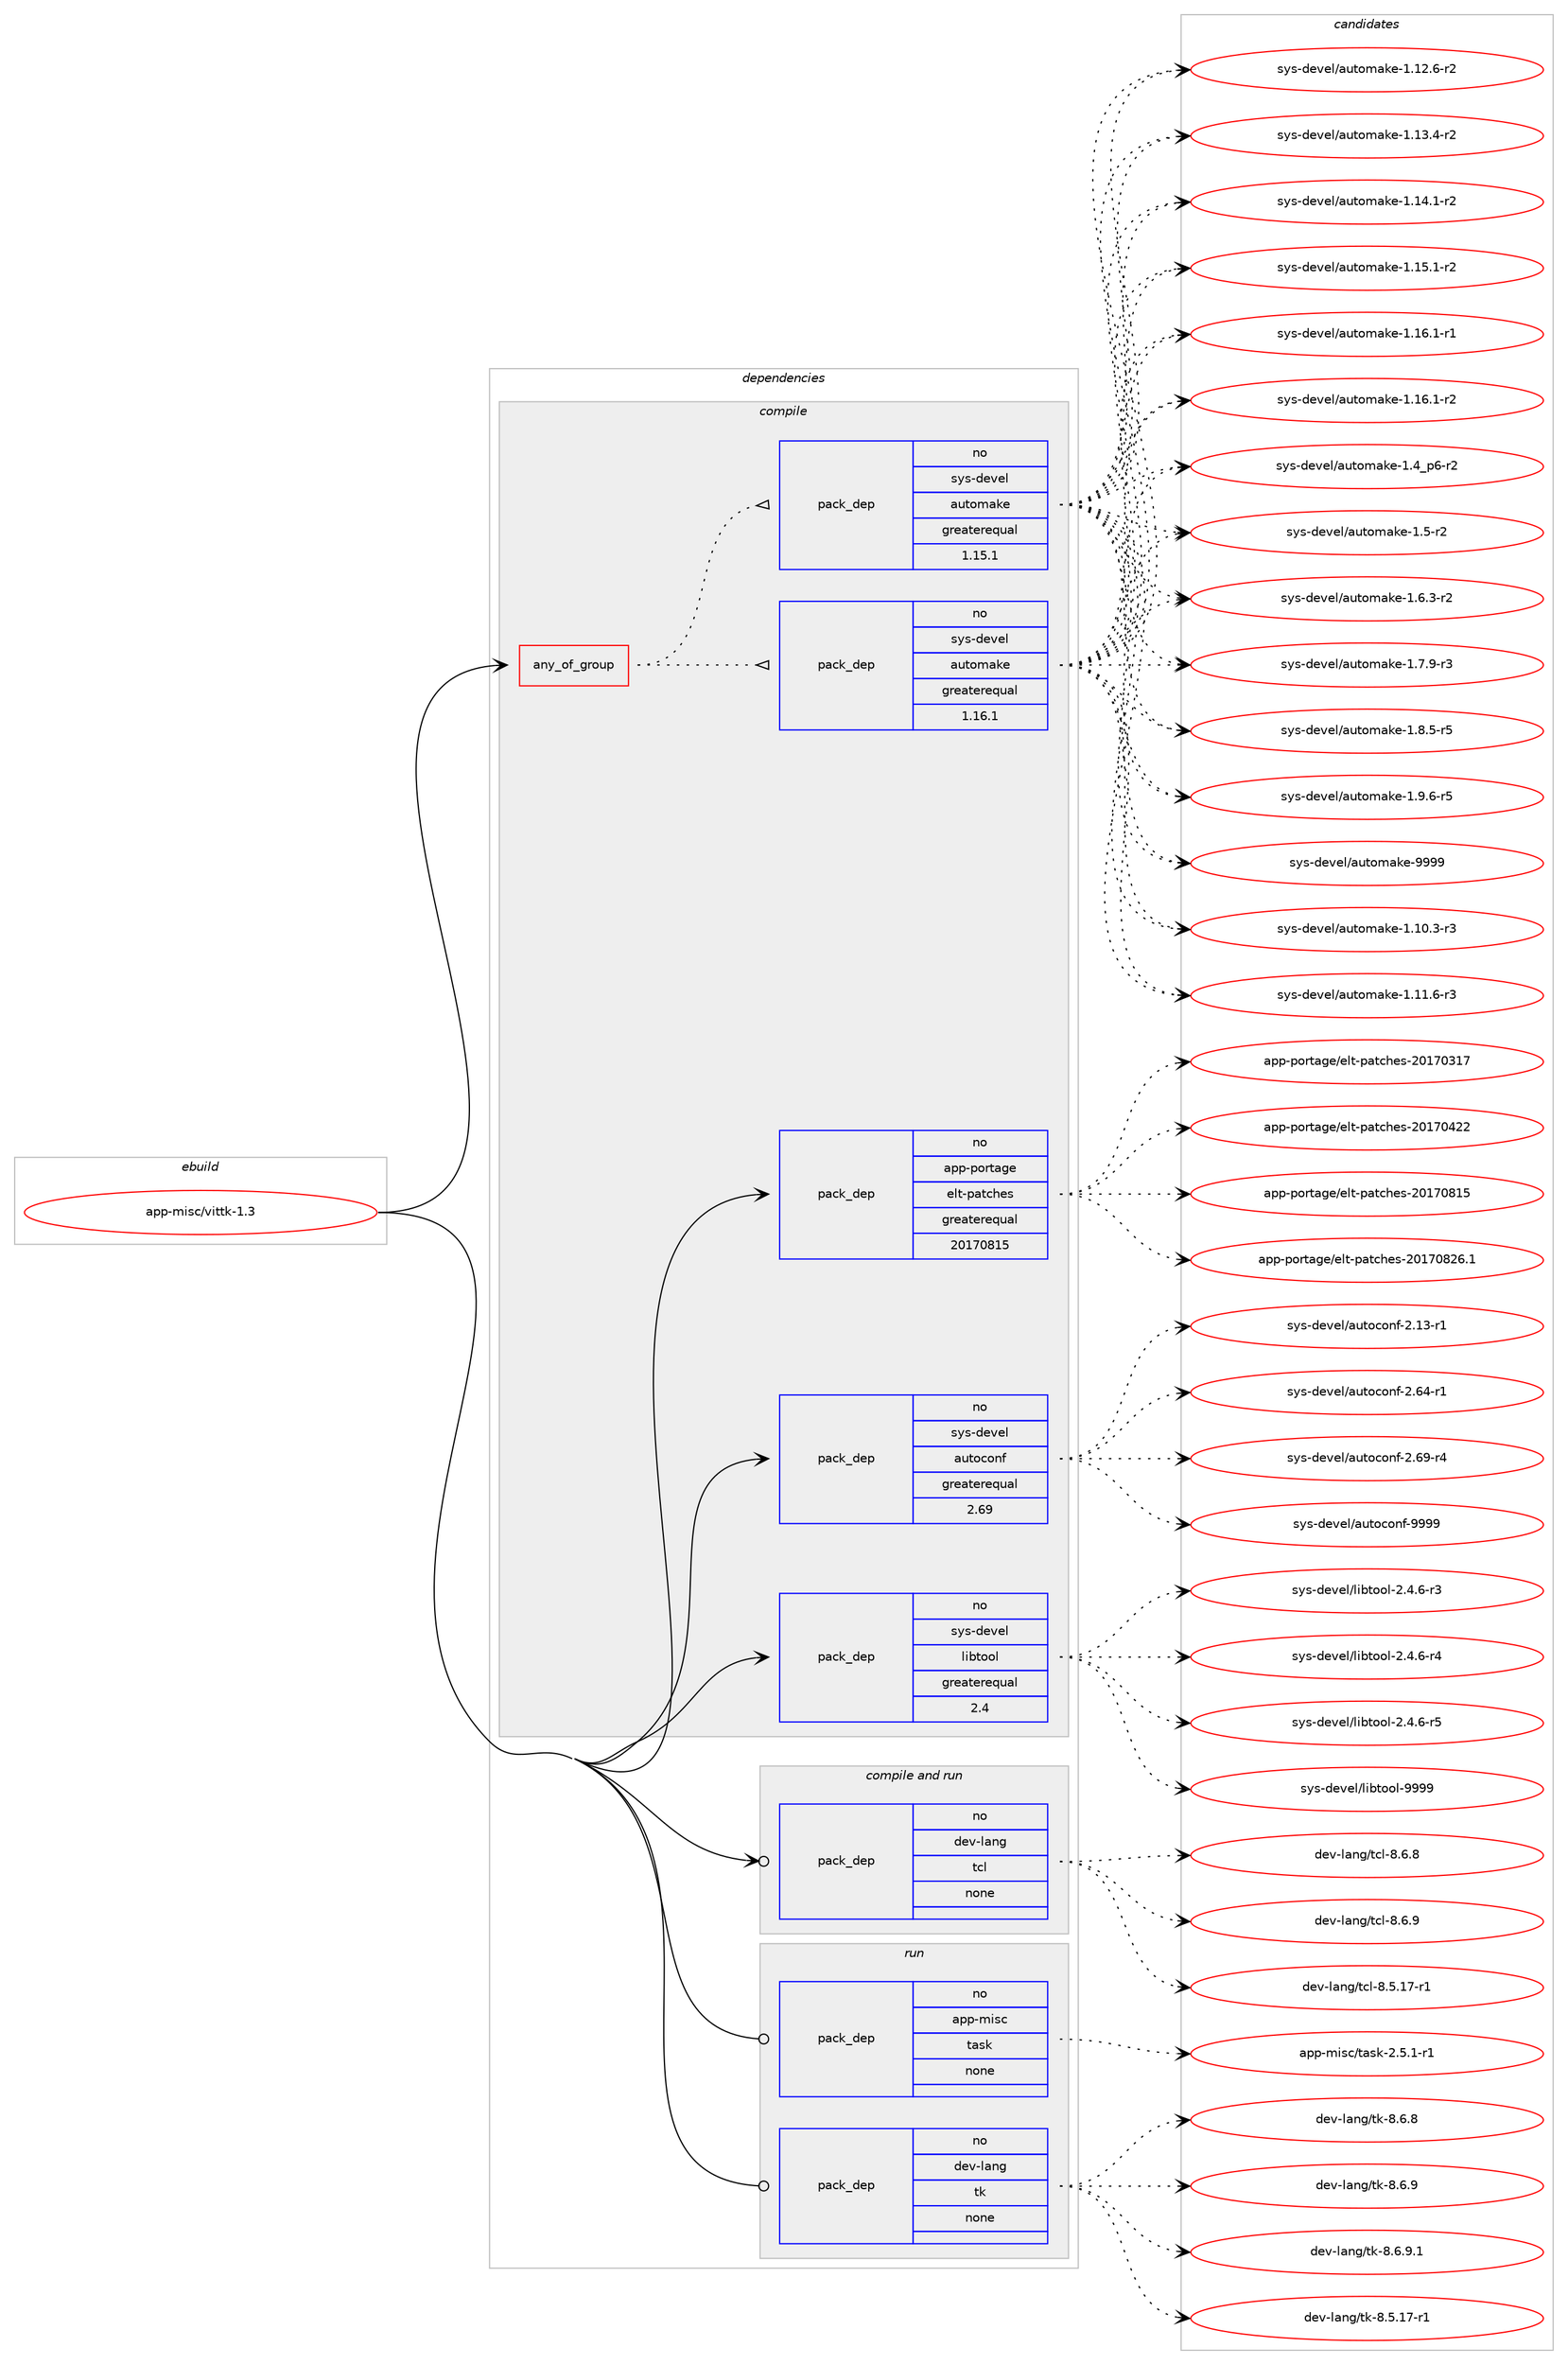 digraph prolog {

# *************
# Graph options
# *************

newrank=true;
concentrate=true;
compound=true;
graph [rankdir=LR,fontname=Helvetica,fontsize=10,ranksep=1.5];#, ranksep=2.5, nodesep=0.2];
edge  [arrowhead=vee];
node  [fontname=Helvetica,fontsize=10];

# **********
# The ebuild
# **********

subgraph cluster_leftcol {
color=gray;
rank=same;
label=<<i>ebuild</i>>;
id [label="app-misc/vittk-1.3", color=red, width=4, href="../app-misc/vittk-1.3.svg"];
}

# ****************
# The dependencies
# ****************

subgraph cluster_midcol {
color=gray;
label=<<i>dependencies</i>>;
subgraph cluster_compile {
fillcolor="#eeeeee";
style=filled;
label=<<i>compile</i>>;
subgraph any8744 {
dependency500912 [label=<<TABLE BORDER="0" CELLBORDER="1" CELLSPACING="0" CELLPADDING="4"><TR><TD CELLPADDING="10">any_of_group</TD></TR></TABLE>>, shape=none, color=red];subgraph pack372221 {
dependency500913 [label=<<TABLE BORDER="0" CELLBORDER="1" CELLSPACING="0" CELLPADDING="4" WIDTH="220"><TR><TD ROWSPAN="6" CELLPADDING="30">pack_dep</TD></TR><TR><TD WIDTH="110">no</TD></TR><TR><TD>sys-devel</TD></TR><TR><TD>automake</TD></TR><TR><TD>greaterequal</TD></TR><TR><TD>1.16.1</TD></TR></TABLE>>, shape=none, color=blue];
}
dependency500912:e -> dependency500913:w [weight=20,style="dotted",arrowhead="oinv"];
subgraph pack372222 {
dependency500914 [label=<<TABLE BORDER="0" CELLBORDER="1" CELLSPACING="0" CELLPADDING="4" WIDTH="220"><TR><TD ROWSPAN="6" CELLPADDING="30">pack_dep</TD></TR><TR><TD WIDTH="110">no</TD></TR><TR><TD>sys-devel</TD></TR><TR><TD>automake</TD></TR><TR><TD>greaterequal</TD></TR><TR><TD>1.15.1</TD></TR></TABLE>>, shape=none, color=blue];
}
dependency500912:e -> dependency500914:w [weight=20,style="dotted",arrowhead="oinv"];
}
id:e -> dependency500912:w [weight=20,style="solid",arrowhead="vee"];
subgraph pack372223 {
dependency500915 [label=<<TABLE BORDER="0" CELLBORDER="1" CELLSPACING="0" CELLPADDING="4" WIDTH="220"><TR><TD ROWSPAN="6" CELLPADDING="30">pack_dep</TD></TR><TR><TD WIDTH="110">no</TD></TR><TR><TD>app-portage</TD></TR><TR><TD>elt-patches</TD></TR><TR><TD>greaterequal</TD></TR><TR><TD>20170815</TD></TR></TABLE>>, shape=none, color=blue];
}
id:e -> dependency500915:w [weight=20,style="solid",arrowhead="vee"];
subgraph pack372224 {
dependency500916 [label=<<TABLE BORDER="0" CELLBORDER="1" CELLSPACING="0" CELLPADDING="4" WIDTH="220"><TR><TD ROWSPAN="6" CELLPADDING="30">pack_dep</TD></TR><TR><TD WIDTH="110">no</TD></TR><TR><TD>sys-devel</TD></TR><TR><TD>autoconf</TD></TR><TR><TD>greaterequal</TD></TR><TR><TD>2.69</TD></TR></TABLE>>, shape=none, color=blue];
}
id:e -> dependency500916:w [weight=20,style="solid",arrowhead="vee"];
subgraph pack372225 {
dependency500917 [label=<<TABLE BORDER="0" CELLBORDER="1" CELLSPACING="0" CELLPADDING="4" WIDTH="220"><TR><TD ROWSPAN="6" CELLPADDING="30">pack_dep</TD></TR><TR><TD WIDTH="110">no</TD></TR><TR><TD>sys-devel</TD></TR><TR><TD>libtool</TD></TR><TR><TD>greaterequal</TD></TR><TR><TD>2.4</TD></TR></TABLE>>, shape=none, color=blue];
}
id:e -> dependency500917:w [weight=20,style="solid",arrowhead="vee"];
}
subgraph cluster_compileandrun {
fillcolor="#eeeeee";
style=filled;
label=<<i>compile and run</i>>;
subgraph pack372226 {
dependency500918 [label=<<TABLE BORDER="0" CELLBORDER="1" CELLSPACING="0" CELLPADDING="4" WIDTH="220"><TR><TD ROWSPAN="6" CELLPADDING="30">pack_dep</TD></TR><TR><TD WIDTH="110">no</TD></TR><TR><TD>dev-lang</TD></TR><TR><TD>tcl</TD></TR><TR><TD>none</TD></TR><TR><TD></TD></TR></TABLE>>, shape=none, color=blue];
}
id:e -> dependency500918:w [weight=20,style="solid",arrowhead="odotvee"];
}
subgraph cluster_run {
fillcolor="#eeeeee";
style=filled;
label=<<i>run</i>>;
subgraph pack372227 {
dependency500919 [label=<<TABLE BORDER="0" CELLBORDER="1" CELLSPACING="0" CELLPADDING="4" WIDTH="220"><TR><TD ROWSPAN="6" CELLPADDING="30">pack_dep</TD></TR><TR><TD WIDTH="110">no</TD></TR><TR><TD>app-misc</TD></TR><TR><TD>task</TD></TR><TR><TD>none</TD></TR><TR><TD></TD></TR></TABLE>>, shape=none, color=blue];
}
id:e -> dependency500919:w [weight=20,style="solid",arrowhead="odot"];
subgraph pack372228 {
dependency500920 [label=<<TABLE BORDER="0" CELLBORDER="1" CELLSPACING="0" CELLPADDING="4" WIDTH="220"><TR><TD ROWSPAN="6" CELLPADDING="30">pack_dep</TD></TR><TR><TD WIDTH="110">no</TD></TR><TR><TD>dev-lang</TD></TR><TR><TD>tk</TD></TR><TR><TD>none</TD></TR><TR><TD></TD></TR></TABLE>>, shape=none, color=blue];
}
id:e -> dependency500920:w [weight=20,style="solid",arrowhead="odot"];
}
}

# **************
# The candidates
# **************

subgraph cluster_choices {
rank=same;
color=gray;
label=<<i>candidates</i>>;

subgraph choice372221 {
color=black;
nodesep=1;
choice11512111545100101118101108479711711611110997107101454946494846514511451 [label="sys-devel/automake-1.10.3-r3", color=red, width=4,href="../sys-devel/automake-1.10.3-r3.svg"];
choice11512111545100101118101108479711711611110997107101454946494946544511451 [label="sys-devel/automake-1.11.6-r3", color=red, width=4,href="../sys-devel/automake-1.11.6-r3.svg"];
choice11512111545100101118101108479711711611110997107101454946495046544511450 [label="sys-devel/automake-1.12.6-r2", color=red, width=4,href="../sys-devel/automake-1.12.6-r2.svg"];
choice11512111545100101118101108479711711611110997107101454946495146524511450 [label="sys-devel/automake-1.13.4-r2", color=red, width=4,href="../sys-devel/automake-1.13.4-r2.svg"];
choice11512111545100101118101108479711711611110997107101454946495246494511450 [label="sys-devel/automake-1.14.1-r2", color=red, width=4,href="../sys-devel/automake-1.14.1-r2.svg"];
choice11512111545100101118101108479711711611110997107101454946495346494511450 [label="sys-devel/automake-1.15.1-r2", color=red, width=4,href="../sys-devel/automake-1.15.1-r2.svg"];
choice11512111545100101118101108479711711611110997107101454946495446494511449 [label="sys-devel/automake-1.16.1-r1", color=red, width=4,href="../sys-devel/automake-1.16.1-r1.svg"];
choice11512111545100101118101108479711711611110997107101454946495446494511450 [label="sys-devel/automake-1.16.1-r2", color=red, width=4,href="../sys-devel/automake-1.16.1-r2.svg"];
choice115121115451001011181011084797117116111109971071014549465295112544511450 [label="sys-devel/automake-1.4_p6-r2", color=red, width=4,href="../sys-devel/automake-1.4_p6-r2.svg"];
choice11512111545100101118101108479711711611110997107101454946534511450 [label="sys-devel/automake-1.5-r2", color=red, width=4,href="../sys-devel/automake-1.5-r2.svg"];
choice115121115451001011181011084797117116111109971071014549465446514511450 [label="sys-devel/automake-1.6.3-r2", color=red, width=4,href="../sys-devel/automake-1.6.3-r2.svg"];
choice115121115451001011181011084797117116111109971071014549465546574511451 [label="sys-devel/automake-1.7.9-r3", color=red, width=4,href="../sys-devel/automake-1.7.9-r3.svg"];
choice115121115451001011181011084797117116111109971071014549465646534511453 [label="sys-devel/automake-1.8.5-r5", color=red, width=4,href="../sys-devel/automake-1.8.5-r5.svg"];
choice115121115451001011181011084797117116111109971071014549465746544511453 [label="sys-devel/automake-1.9.6-r5", color=red, width=4,href="../sys-devel/automake-1.9.6-r5.svg"];
choice115121115451001011181011084797117116111109971071014557575757 [label="sys-devel/automake-9999", color=red, width=4,href="../sys-devel/automake-9999.svg"];
dependency500913:e -> choice11512111545100101118101108479711711611110997107101454946494846514511451:w [style=dotted,weight="100"];
dependency500913:e -> choice11512111545100101118101108479711711611110997107101454946494946544511451:w [style=dotted,weight="100"];
dependency500913:e -> choice11512111545100101118101108479711711611110997107101454946495046544511450:w [style=dotted,weight="100"];
dependency500913:e -> choice11512111545100101118101108479711711611110997107101454946495146524511450:w [style=dotted,weight="100"];
dependency500913:e -> choice11512111545100101118101108479711711611110997107101454946495246494511450:w [style=dotted,weight="100"];
dependency500913:e -> choice11512111545100101118101108479711711611110997107101454946495346494511450:w [style=dotted,weight="100"];
dependency500913:e -> choice11512111545100101118101108479711711611110997107101454946495446494511449:w [style=dotted,weight="100"];
dependency500913:e -> choice11512111545100101118101108479711711611110997107101454946495446494511450:w [style=dotted,weight="100"];
dependency500913:e -> choice115121115451001011181011084797117116111109971071014549465295112544511450:w [style=dotted,weight="100"];
dependency500913:e -> choice11512111545100101118101108479711711611110997107101454946534511450:w [style=dotted,weight="100"];
dependency500913:e -> choice115121115451001011181011084797117116111109971071014549465446514511450:w [style=dotted,weight="100"];
dependency500913:e -> choice115121115451001011181011084797117116111109971071014549465546574511451:w [style=dotted,weight="100"];
dependency500913:e -> choice115121115451001011181011084797117116111109971071014549465646534511453:w [style=dotted,weight="100"];
dependency500913:e -> choice115121115451001011181011084797117116111109971071014549465746544511453:w [style=dotted,weight="100"];
dependency500913:e -> choice115121115451001011181011084797117116111109971071014557575757:w [style=dotted,weight="100"];
}
subgraph choice372222 {
color=black;
nodesep=1;
choice11512111545100101118101108479711711611110997107101454946494846514511451 [label="sys-devel/automake-1.10.3-r3", color=red, width=4,href="../sys-devel/automake-1.10.3-r3.svg"];
choice11512111545100101118101108479711711611110997107101454946494946544511451 [label="sys-devel/automake-1.11.6-r3", color=red, width=4,href="../sys-devel/automake-1.11.6-r3.svg"];
choice11512111545100101118101108479711711611110997107101454946495046544511450 [label="sys-devel/automake-1.12.6-r2", color=red, width=4,href="../sys-devel/automake-1.12.6-r2.svg"];
choice11512111545100101118101108479711711611110997107101454946495146524511450 [label="sys-devel/automake-1.13.4-r2", color=red, width=4,href="../sys-devel/automake-1.13.4-r2.svg"];
choice11512111545100101118101108479711711611110997107101454946495246494511450 [label="sys-devel/automake-1.14.1-r2", color=red, width=4,href="../sys-devel/automake-1.14.1-r2.svg"];
choice11512111545100101118101108479711711611110997107101454946495346494511450 [label="sys-devel/automake-1.15.1-r2", color=red, width=4,href="../sys-devel/automake-1.15.1-r2.svg"];
choice11512111545100101118101108479711711611110997107101454946495446494511449 [label="sys-devel/automake-1.16.1-r1", color=red, width=4,href="../sys-devel/automake-1.16.1-r1.svg"];
choice11512111545100101118101108479711711611110997107101454946495446494511450 [label="sys-devel/automake-1.16.1-r2", color=red, width=4,href="../sys-devel/automake-1.16.1-r2.svg"];
choice115121115451001011181011084797117116111109971071014549465295112544511450 [label="sys-devel/automake-1.4_p6-r2", color=red, width=4,href="../sys-devel/automake-1.4_p6-r2.svg"];
choice11512111545100101118101108479711711611110997107101454946534511450 [label="sys-devel/automake-1.5-r2", color=red, width=4,href="../sys-devel/automake-1.5-r2.svg"];
choice115121115451001011181011084797117116111109971071014549465446514511450 [label="sys-devel/automake-1.6.3-r2", color=red, width=4,href="../sys-devel/automake-1.6.3-r2.svg"];
choice115121115451001011181011084797117116111109971071014549465546574511451 [label="sys-devel/automake-1.7.9-r3", color=red, width=4,href="../sys-devel/automake-1.7.9-r3.svg"];
choice115121115451001011181011084797117116111109971071014549465646534511453 [label="sys-devel/automake-1.8.5-r5", color=red, width=4,href="../sys-devel/automake-1.8.5-r5.svg"];
choice115121115451001011181011084797117116111109971071014549465746544511453 [label="sys-devel/automake-1.9.6-r5", color=red, width=4,href="../sys-devel/automake-1.9.6-r5.svg"];
choice115121115451001011181011084797117116111109971071014557575757 [label="sys-devel/automake-9999", color=red, width=4,href="../sys-devel/automake-9999.svg"];
dependency500914:e -> choice11512111545100101118101108479711711611110997107101454946494846514511451:w [style=dotted,weight="100"];
dependency500914:e -> choice11512111545100101118101108479711711611110997107101454946494946544511451:w [style=dotted,weight="100"];
dependency500914:e -> choice11512111545100101118101108479711711611110997107101454946495046544511450:w [style=dotted,weight="100"];
dependency500914:e -> choice11512111545100101118101108479711711611110997107101454946495146524511450:w [style=dotted,weight="100"];
dependency500914:e -> choice11512111545100101118101108479711711611110997107101454946495246494511450:w [style=dotted,weight="100"];
dependency500914:e -> choice11512111545100101118101108479711711611110997107101454946495346494511450:w [style=dotted,weight="100"];
dependency500914:e -> choice11512111545100101118101108479711711611110997107101454946495446494511449:w [style=dotted,weight="100"];
dependency500914:e -> choice11512111545100101118101108479711711611110997107101454946495446494511450:w [style=dotted,weight="100"];
dependency500914:e -> choice115121115451001011181011084797117116111109971071014549465295112544511450:w [style=dotted,weight="100"];
dependency500914:e -> choice11512111545100101118101108479711711611110997107101454946534511450:w [style=dotted,weight="100"];
dependency500914:e -> choice115121115451001011181011084797117116111109971071014549465446514511450:w [style=dotted,weight="100"];
dependency500914:e -> choice115121115451001011181011084797117116111109971071014549465546574511451:w [style=dotted,weight="100"];
dependency500914:e -> choice115121115451001011181011084797117116111109971071014549465646534511453:w [style=dotted,weight="100"];
dependency500914:e -> choice115121115451001011181011084797117116111109971071014549465746544511453:w [style=dotted,weight="100"];
dependency500914:e -> choice115121115451001011181011084797117116111109971071014557575757:w [style=dotted,weight="100"];
}
subgraph choice372223 {
color=black;
nodesep=1;
choice97112112451121111141169710310147101108116451129711699104101115455048495548514955 [label="app-portage/elt-patches-20170317", color=red, width=4,href="../app-portage/elt-patches-20170317.svg"];
choice97112112451121111141169710310147101108116451129711699104101115455048495548525050 [label="app-portage/elt-patches-20170422", color=red, width=4,href="../app-portage/elt-patches-20170422.svg"];
choice97112112451121111141169710310147101108116451129711699104101115455048495548564953 [label="app-portage/elt-patches-20170815", color=red, width=4,href="../app-portage/elt-patches-20170815.svg"];
choice971121124511211111411697103101471011081164511297116991041011154550484955485650544649 [label="app-portage/elt-patches-20170826.1", color=red, width=4,href="../app-portage/elt-patches-20170826.1.svg"];
dependency500915:e -> choice97112112451121111141169710310147101108116451129711699104101115455048495548514955:w [style=dotted,weight="100"];
dependency500915:e -> choice97112112451121111141169710310147101108116451129711699104101115455048495548525050:w [style=dotted,weight="100"];
dependency500915:e -> choice97112112451121111141169710310147101108116451129711699104101115455048495548564953:w [style=dotted,weight="100"];
dependency500915:e -> choice971121124511211111411697103101471011081164511297116991041011154550484955485650544649:w [style=dotted,weight="100"];
}
subgraph choice372224 {
color=black;
nodesep=1;
choice1151211154510010111810110847971171161119911111010245504649514511449 [label="sys-devel/autoconf-2.13-r1", color=red, width=4,href="../sys-devel/autoconf-2.13-r1.svg"];
choice1151211154510010111810110847971171161119911111010245504654524511449 [label="sys-devel/autoconf-2.64-r1", color=red, width=4,href="../sys-devel/autoconf-2.64-r1.svg"];
choice1151211154510010111810110847971171161119911111010245504654574511452 [label="sys-devel/autoconf-2.69-r4", color=red, width=4,href="../sys-devel/autoconf-2.69-r4.svg"];
choice115121115451001011181011084797117116111991111101024557575757 [label="sys-devel/autoconf-9999", color=red, width=4,href="../sys-devel/autoconf-9999.svg"];
dependency500916:e -> choice1151211154510010111810110847971171161119911111010245504649514511449:w [style=dotted,weight="100"];
dependency500916:e -> choice1151211154510010111810110847971171161119911111010245504654524511449:w [style=dotted,weight="100"];
dependency500916:e -> choice1151211154510010111810110847971171161119911111010245504654574511452:w [style=dotted,weight="100"];
dependency500916:e -> choice115121115451001011181011084797117116111991111101024557575757:w [style=dotted,weight="100"];
}
subgraph choice372225 {
color=black;
nodesep=1;
choice1151211154510010111810110847108105981161111111084550465246544511451 [label="sys-devel/libtool-2.4.6-r3", color=red, width=4,href="../sys-devel/libtool-2.4.6-r3.svg"];
choice1151211154510010111810110847108105981161111111084550465246544511452 [label="sys-devel/libtool-2.4.6-r4", color=red, width=4,href="../sys-devel/libtool-2.4.6-r4.svg"];
choice1151211154510010111810110847108105981161111111084550465246544511453 [label="sys-devel/libtool-2.4.6-r5", color=red, width=4,href="../sys-devel/libtool-2.4.6-r5.svg"];
choice1151211154510010111810110847108105981161111111084557575757 [label="sys-devel/libtool-9999", color=red, width=4,href="../sys-devel/libtool-9999.svg"];
dependency500917:e -> choice1151211154510010111810110847108105981161111111084550465246544511451:w [style=dotted,weight="100"];
dependency500917:e -> choice1151211154510010111810110847108105981161111111084550465246544511452:w [style=dotted,weight="100"];
dependency500917:e -> choice1151211154510010111810110847108105981161111111084550465246544511453:w [style=dotted,weight="100"];
dependency500917:e -> choice1151211154510010111810110847108105981161111111084557575757:w [style=dotted,weight="100"];
}
subgraph choice372226 {
color=black;
nodesep=1;
choice10010111845108971101034711699108455646534649554511449 [label="dev-lang/tcl-8.5.17-r1", color=red, width=4,href="../dev-lang/tcl-8.5.17-r1.svg"];
choice10010111845108971101034711699108455646544656 [label="dev-lang/tcl-8.6.8", color=red, width=4,href="../dev-lang/tcl-8.6.8.svg"];
choice10010111845108971101034711699108455646544657 [label="dev-lang/tcl-8.6.9", color=red, width=4,href="../dev-lang/tcl-8.6.9.svg"];
dependency500918:e -> choice10010111845108971101034711699108455646534649554511449:w [style=dotted,weight="100"];
dependency500918:e -> choice10010111845108971101034711699108455646544656:w [style=dotted,weight="100"];
dependency500918:e -> choice10010111845108971101034711699108455646544657:w [style=dotted,weight="100"];
}
subgraph choice372227 {
color=black;
nodesep=1;
choice97112112451091051159947116971151074550465346494511449 [label="app-misc/task-2.5.1-r1", color=red, width=4,href="../app-misc/task-2.5.1-r1.svg"];
dependency500919:e -> choice97112112451091051159947116971151074550465346494511449:w [style=dotted,weight="100"];
}
subgraph choice372228 {
color=black;
nodesep=1;
choice100101118451089711010347116107455646534649554511449 [label="dev-lang/tk-8.5.17-r1", color=red, width=4,href="../dev-lang/tk-8.5.17-r1.svg"];
choice100101118451089711010347116107455646544656 [label="dev-lang/tk-8.6.8", color=red, width=4,href="../dev-lang/tk-8.6.8.svg"];
choice100101118451089711010347116107455646544657 [label="dev-lang/tk-8.6.9", color=red, width=4,href="../dev-lang/tk-8.6.9.svg"];
choice1001011184510897110103471161074556465446574649 [label="dev-lang/tk-8.6.9.1", color=red, width=4,href="../dev-lang/tk-8.6.9.1.svg"];
dependency500920:e -> choice100101118451089711010347116107455646534649554511449:w [style=dotted,weight="100"];
dependency500920:e -> choice100101118451089711010347116107455646544656:w [style=dotted,weight="100"];
dependency500920:e -> choice100101118451089711010347116107455646544657:w [style=dotted,weight="100"];
dependency500920:e -> choice1001011184510897110103471161074556465446574649:w [style=dotted,weight="100"];
}
}

}
